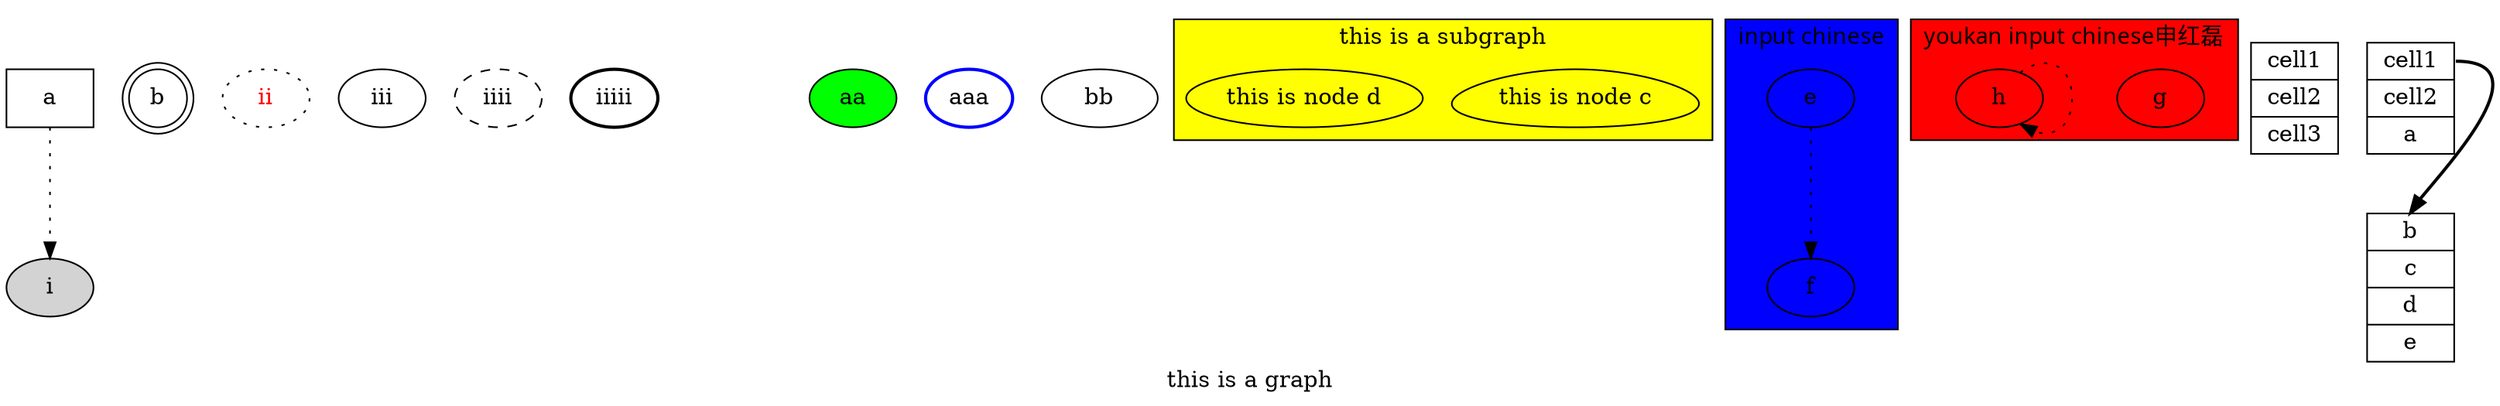 digraph graph1{            //digraph->  graph-- 
    label="this is a graph";
    a[shape="box"];
    b[shape="doublecircle"];
    i[style="filled"];
    ii[style="dotted",fontcolor="red"];
    iii[style="solid"];
    iiii[style="dashed"];
    iiiii[style="bold"];
    iiiiii[style="invis"];
    aa[style="filled",fillcolor="green"];//The premise of using "fillcolor" is that "style" is "filled"
    aaa[style="bold",color="blue"];
    bb[width=1,hight=1];
    
    edge [style="dotted"];        //node[] and edge[] are works for everything after that
    a->i;
    

    //graph[bgcolor="lightskyblue"];
    rankdir="TB";            //LR RL TB BT
    //rotate=90;


    subgraph  cluster_sgh{            //subgraph顧﹍uster
    label="this is a subgraph";
    bgcolor=yellow;
    rankdir="LR";
    
    c[shape="egg",label="this is node c"];
    d[label="this is node d"];        
    }


    subgraph  cluster_sgh2{    
    fontname="FangSong";                //鐎涙ぞ缍
    label="input chinese";
    bgcolor=blue;
    e;f;
    e->f;        
    }

    subgraph  cluster_sgh3{    
    fontname="SimHei";                //姒涙垳缍
    label="youkan input chinese申红磊";
    bgcolor=red;
    g;h;
    h->h;        
    }



/*
table1 [label=<
<table>
    <tr>
        <td port="one">1</td>
        <td>2</td>
    </tr>
    <tr>
        <td>3</td>
        <td>4</td>
    </tr>
</table>
>];

*/


    example [ shape = record, label = "{<head>cell1 | cell2 | cell3}" ];

    node [shape=record];
    edge [style="bold"];
    table1 [label="{<head>cell1|cell2|a}"];
    table2 [label="{<head>b|c|d|e}"];
    table1:head->table2:head;

}